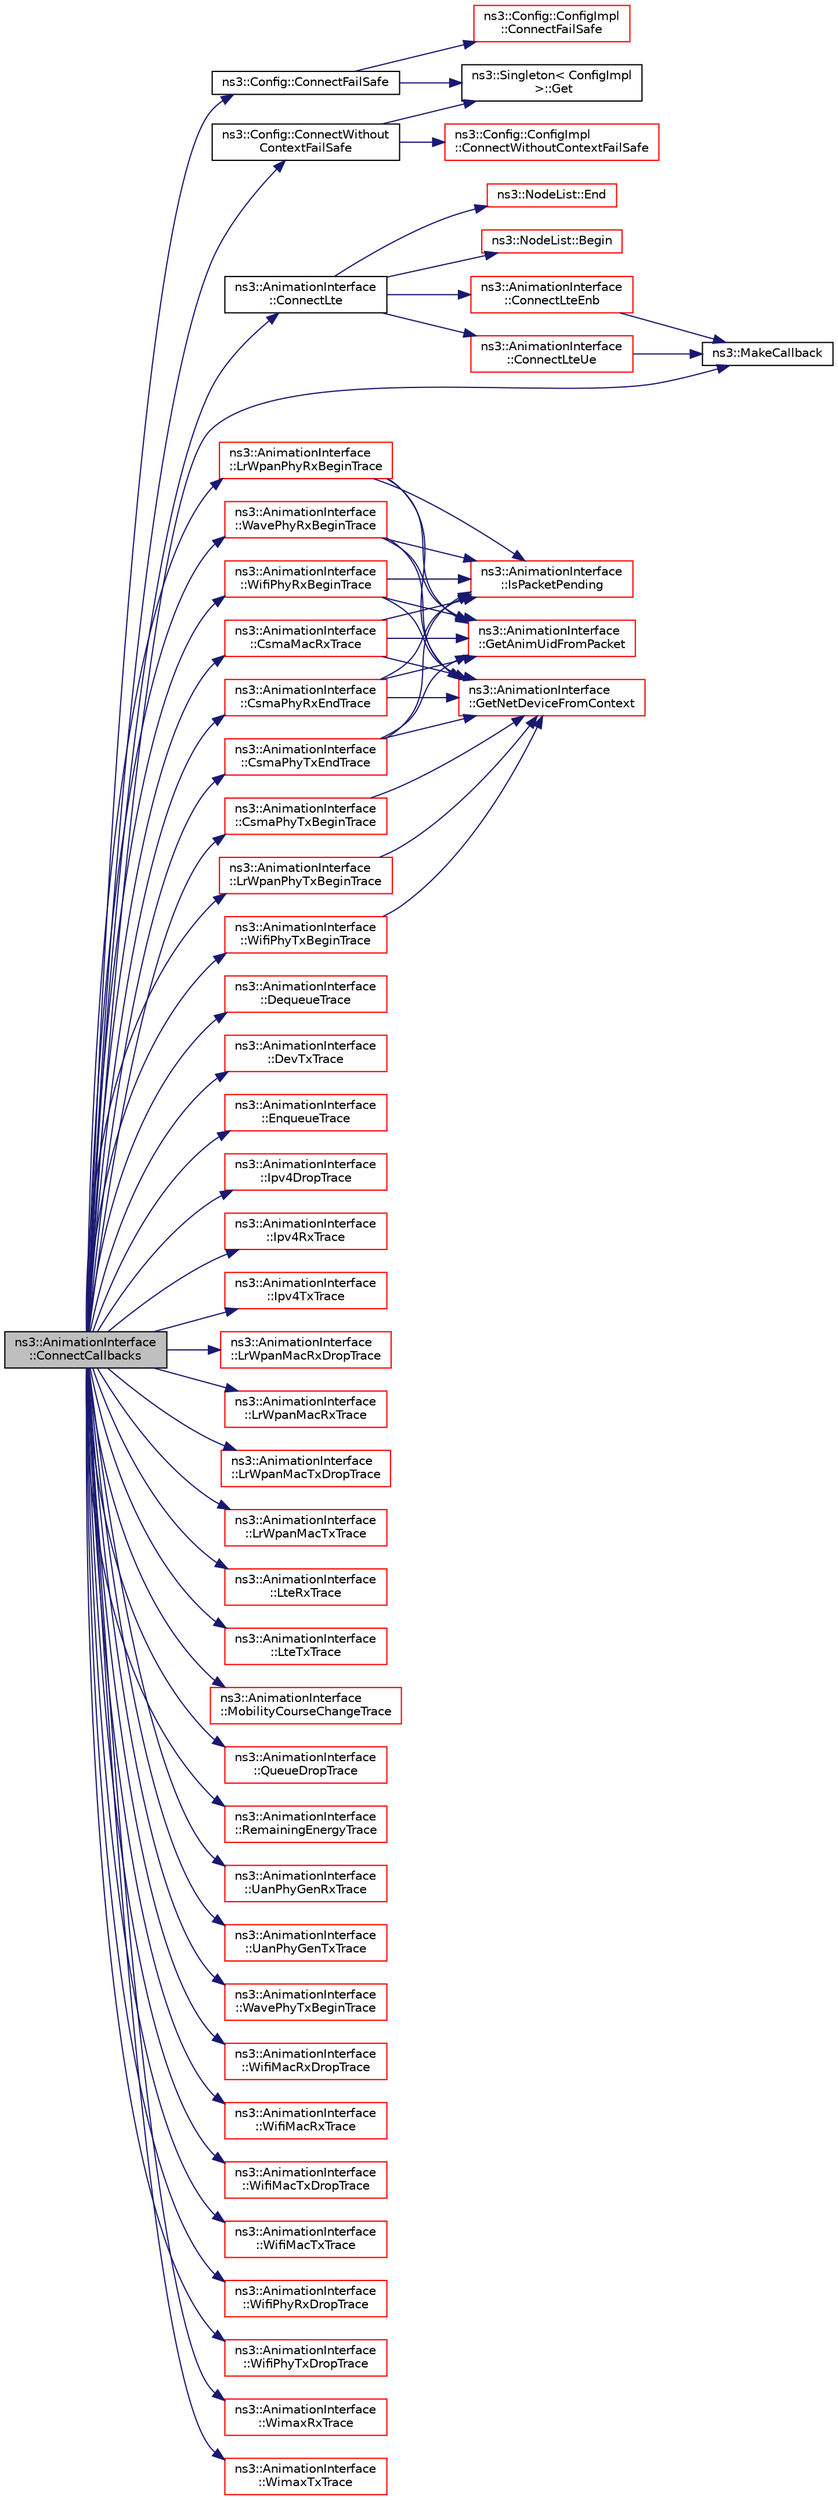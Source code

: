 digraph "ns3::AnimationInterface::ConnectCallbacks"
{
 // LATEX_PDF_SIZE
  edge [fontname="Helvetica",fontsize="10",labelfontname="Helvetica",labelfontsize="10"];
  node [fontname="Helvetica",fontsize="10",shape=record];
  rankdir="LR";
  Node1 [label="ns3::AnimationInterface\l::ConnectCallbacks",height=0.2,width=0.4,color="black", fillcolor="grey75", style="filled", fontcolor="black",tooltip="Connect callbacks function."];
  Node1 -> Node2 [color="midnightblue",fontsize="10",style="solid",fontname="Helvetica"];
  Node2 [label="ns3::Config::ConnectFailSafe",height=0.2,width=0.4,color="black", fillcolor="white", style="filled",URL="$namespacens3_1_1_config.html#aad60d6903a15881b81e982ad5312114a",tooltip="This function will attempt to find all trace sources which match the input path and will then connect..."];
  Node2 -> Node3 [color="midnightblue",fontsize="10",style="solid",fontname="Helvetica"];
  Node3 [label="ns3::Config::ConfigImpl\l::ConnectFailSafe",height=0.2,width=0.4,color="red", fillcolor="white", style="filled",URL="$classns3_1_1_config_1_1_config_impl.html#a5761c70117341e4ea296917bc095e6c0",tooltip="This function will attempt to find all trace sources which match the input path and will then connect..."];
  Node2 -> Node7 [color="midnightblue",fontsize="10",style="solid",fontname="Helvetica"];
  Node7 [label="ns3::Singleton\< ConfigImpl\l \>::Get",height=0.2,width=0.4,color="black", fillcolor="white", style="filled",URL="$classns3_1_1_singleton.html#a80a2cd3c25a27ea72add7a9f7a141ffa",tooltip="Get a pointer to the singleton instance."];
  Node1 -> Node8 [color="midnightblue",fontsize="10",style="solid",fontname="Helvetica"];
  Node8 [label="ns3::AnimationInterface\l::ConnectLte",height=0.2,width=0.4,color="black", fillcolor="white", style="filled",URL="$classns3_1_1_animation_interface.html#a921e35bb00b2d0032dde4147bd2a200e",tooltip="Connect LTE function."];
  Node8 -> Node9 [color="midnightblue",fontsize="10",style="solid",fontname="Helvetica"];
  Node9 [label="ns3::NodeList::Begin",height=0.2,width=0.4,color="red", fillcolor="white", style="filled",URL="$classns3_1_1_node_list.html#a93d2211831f5cb71d1dbb721e2721d7f",tooltip=" "];
  Node8 -> Node72 [color="midnightblue",fontsize="10",style="solid",fontname="Helvetica"];
  Node72 [label="ns3::AnimationInterface\l::ConnectLteEnb",height=0.2,width=0.4,color="red", fillcolor="white", style="filled",URL="$classns3_1_1_animation_interface.html#adf464333f57bcf13efca2af8b47f0ac7",tooltip="Connect LTE ENB function."];
  Node72 -> Node121 [color="midnightblue",fontsize="10",style="solid",fontname="Helvetica"];
  Node121 [label="ns3::MakeCallback",height=0.2,width=0.4,color="black", fillcolor="white", style="filled",URL="$namespacens3.html#af1dde3c04374147fca0cfe3b0766d664",tooltip="Build Callbacks for class method members which take varying numbers of arguments and potentially retu..."];
  Node8 -> Node122 [color="midnightblue",fontsize="10",style="solid",fontname="Helvetica"];
  Node122 [label="ns3::AnimationInterface\l::ConnectLteUe",height=0.2,width=0.4,color="red", fillcolor="white", style="filled",URL="$classns3_1_1_animation_interface.html#a30a06abf385e5a74951ee74147e897dc",tooltip="Connect LTE ue function."];
  Node122 -> Node121 [color="midnightblue",fontsize="10",style="solid",fontname="Helvetica"];
  Node8 -> Node123 [color="midnightblue",fontsize="10",style="solid",fontname="Helvetica"];
  Node123 [label="ns3::NodeList::End",height=0.2,width=0.4,color="red", fillcolor="white", style="filled",URL="$classns3_1_1_node_list.html#a027a558c16e6078e25c7ffc67becb559",tooltip=" "];
  Node1 -> Node124 [color="midnightblue",fontsize="10",style="solid",fontname="Helvetica"];
  Node124 [label="ns3::Config::ConnectWithout\lContextFailSafe",height=0.2,width=0.4,color="black", fillcolor="white", style="filled",URL="$namespacens3_1_1_config.html#afe7da9182a8f57ffe79c2bd0e434af50",tooltip="This function will attempt to find all trace sources which match the input path and will then connect..."];
  Node124 -> Node125 [color="midnightblue",fontsize="10",style="solid",fontname="Helvetica"];
  Node125 [label="ns3::Config::ConfigImpl\l::ConnectWithoutContextFailSafe",height=0.2,width=0.4,color="red", fillcolor="white", style="filled",URL="$classns3_1_1_config_1_1_config_impl.html#ad1c0e6cee4c741cec307733401016046",tooltip="This function will attempt to find all trace sources which match the input path and will then connect..."];
  Node124 -> Node7 [color="midnightblue",fontsize="10",style="solid",fontname="Helvetica"];
  Node1 -> Node131 [color="midnightblue",fontsize="10",style="solid",fontname="Helvetica"];
  Node131 [label="ns3::AnimationInterface\l::CsmaMacRxTrace",height=0.2,width=0.4,color="red", fillcolor="white", style="filled",URL="$classns3_1_1_animation_interface.html#a8ca49462ea639259c8b967d8a020d93f",tooltip="CSMA MAC receive trace function."];
  Node131 -> Node75 [color="midnightblue",fontsize="10",style="solid",fontname="Helvetica"];
  Node75 [label="ns3::AnimationInterface\l::GetAnimUidFromPacket",height=0.2,width=0.4,color="red", fillcolor="white", style="filled",URL="$classns3_1_1_animation_interface.html#a18e6a184ccd7dee800bf734f8adc818c",tooltip="Get anim UID from packet function."];
  Node131 -> Node86 [color="midnightblue",fontsize="10",style="solid",fontname="Helvetica"];
  Node86 [label="ns3::AnimationInterface\l::GetNetDeviceFromContext",height=0.2,width=0.4,color="red", fillcolor="white", style="filled",URL="$classns3_1_1_animation_interface.html#a5054e94f0c5e3d0a4443cfbe52e2ea30",tooltip="Get net device from context."];
  Node131 -> Node90 [color="midnightblue",fontsize="10",style="solid",fontname="Helvetica"];
  Node90 [label="ns3::AnimationInterface\l::IsPacketPending",height=0.2,width=0.4,color="red", fillcolor="white", style="filled",URL="$classns3_1_1_animation_interface.html#a0bee27aa30e136d5035050ec2ef0012d",tooltip="Is packet pending function."];
  Node1 -> Node133 [color="midnightblue",fontsize="10",style="solid",fontname="Helvetica"];
  Node133 [label="ns3::AnimationInterface\l::CsmaPhyRxEndTrace",height=0.2,width=0.4,color="red", fillcolor="white", style="filled",URL="$classns3_1_1_animation_interface.html#a031728e043bab0338deb86aa5f0a1c26",tooltip="CSMA Phy receive end trace function."];
  Node133 -> Node75 [color="midnightblue",fontsize="10",style="solid",fontname="Helvetica"];
  Node133 -> Node86 [color="midnightblue",fontsize="10",style="solid",fontname="Helvetica"];
  Node133 -> Node90 [color="midnightblue",fontsize="10",style="solid",fontname="Helvetica"];
  Node1 -> Node134 [color="midnightblue",fontsize="10",style="solid",fontname="Helvetica"];
  Node134 [label="ns3::AnimationInterface\l::CsmaPhyTxBeginTrace",height=0.2,width=0.4,color="red", fillcolor="white", style="filled",URL="$classns3_1_1_animation_interface.html#a5a5e67141fc717272c0c44a5afbae89a",tooltip="CSMA Phy transmit begin trace function."];
  Node134 -> Node86 [color="midnightblue",fontsize="10",style="solid",fontname="Helvetica"];
  Node1 -> Node135 [color="midnightblue",fontsize="10",style="solid",fontname="Helvetica"];
  Node135 [label="ns3::AnimationInterface\l::CsmaPhyTxEndTrace",height=0.2,width=0.4,color="red", fillcolor="white", style="filled",URL="$classns3_1_1_animation_interface.html#ad3d82da5ad705ec6c7be332fd1fcc911",tooltip="CSMA Phy transmit end trace function."];
  Node135 -> Node75 [color="midnightblue",fontsize="10",style="solid",fontname="Helvetica"];
  Node135 -> Node86 [color="midnightblue",fontsize="10",style="solid",fontname="Helvetica"];
  Node135 -> Node90 [color="midnightblue",fontsize="10",style="solid",fontname="Helvetica"];
  Node1 -> Node150 [color="midnightblue",fontsize="10",style="solid",fontname="Helvetica"];
  Node150 [label="ns3::AnimationInterface\l::DequeueTrace",height=0.2,width=0.4,color="red", fillcolor="white", style="filled",URL="$classns3_1_1_animation_interface.html#a3338ee557373400f3ca037da281b13d5",tooltip="Dequeue trace function."];
  Node1 -> Node151 [color="midnightblue",fontsize="10",style="solid",fontname="Helvetica"];
  Node151 [label="ns3::AnimationInterface\l::DevTxTrace",height=0.2,width=0.4,color="red", fillcolor="white", style="filled",URL="$classns3_1_1_animation_interface.html#aefbe6c9288eaf784e7ba0cc875b5c319",tooltip="Device transmit trace function."];
  Node1 -> Node152 [color="midnightblue",fontsize="10",style="solid",fontname="Helvetica"];
  Node152 [label="ns3::AnimationInterface\l::EnqueueTrace",height=0.2,width=0.4,color="red", fillcolor="white", style="filled",URL="$classns3_1_1_animation_interface.html#ab44b5fe960865d3da6fec1fabb2a6416",tooltip="Enqueue trace function."];
  Node1 -> Node153 [color="midnightblue",fontsize="10",style="solid",fontname="Helvetica"];
  Node153 [label="ns3::AnimationInterface\l::Ipv4DropTrace",height=0.2,width=0.4,color="red", fillcolor="white", style="filled",URL="$classns3_1_1_animation_interface.html#a3942d87e39b866782a27ecbd3df53027",tooltip="IPv4 drop trace function."];
  Node1 -> Node154 [color="midnightblue",fontsize="10",style="solid",fontname="Helvetica"];
  Node154 [label="ns3::AnimationInterface\l::Ipv4RxTrace",height=0.2,width=0.4,color="red", fillcolor="white", style="filled",URL="$classns3_1_1_animation_interface.html#a6fcd3f147e2c1a6216c1644e36c4ca7e",tooltip="IPv4 receive trace function."];
  Node1 -> Node155 [color="midnightblue",fontsize="10",style="solid",fontname="Helvetica"];
  Node155 [label="ns3::AnimationInterface\l::Ipv4TxTrace",height=0.2,width=0.4,color="red", fillcolor="white", style="filled",URL="$classns3_1_1_animation_interface.html#ab1fb263492489097f6bdbf1f1f1e1342",tooltip="IPv4 transmit trace function."];
  Node1 -> Node156 [color="midnightblue",fontsize="10",style="solid",fontname="Helvetica"];
  Node156 [label="ns3::AnimationInterface\l::LrWpanMacRxDropTrace",height=0.2,width=0.4,color="red", fillcolor="white", style="filled",URL="$classns3_1_1_animation_interface.html#a3dff4234758156eb305dec93b3f22a23",tooltip="LR-WPAN MAC receive drop trace function."];
  Node1 -> Node157 [color="midnightblue",fontsize="10",style="solid",fontname="Helvetica"];
  Node157 [label="ns3::AnimationInterface\l::LrWpanMacRxTrace",height=0.2,width=0.4,color="red", fillcolor="white", style="filled",URL="$classns3_1_1_animation_interface.html#aaaa9c30fd38ae0b27ffcf06139e3cdb9",tooltip="LR-WPAN MAC receive trace function."];
  Node1 -> Node158 [color="midnightblue",fontsize="10",style="solid",fontname="Helvetica"];
  Node158 [label="ns3::AnimationInterface\l::LrWpanMacTxDropTrace",height=0.2,width=0.4,color="red", fillcolor="white", style="filled",URL="$classns3_1_1_animation_interface.html#aaa51a08fdee148432a47a96ea72985ca",tooltip="LR-WPAN MAC transmit drop trace function."];
  Node1 -> Node159 [color="midnightblue",fontsize="10",style="solid",fontname="Helvetica"];
  Node159 [label="ns3::AnimationInterface\l::LrWpanMacTxTrace",height=0.2,width=0.4,color="red", fillcolor="white", style="filled",URL="$classns3_1_1_animation_interface.html#ad112dcaed89e607fae9a3ac83cf99f7c",tooltip="LR-WPAN MAC transmit trace function."];
  Node1 -> Node160 [color="midnightblue",fontsize="10",style="solid",fontname="Helvetica"];
  Node160 [label="ns3::AnimationInterface\l::LrWpanPhyRxBeginTrace",height=0.2,width=0.4,color="red", fillcolor="white", style="filled",URL="$classns3_1_1_animation_interface.html#a1457c08242d10ec3506242cc9699c836",tooltip="LR-WPAN Phy receive begin trace function."];
  Node160 -> Node75 [color="midnightblue",fontsize="10",style="solid",fontname="Helvetica"];
  Node160 -> Node86 [color="midnightblue",fontsize="10",style="solid",fontname="Helvetica"];
  Node160 -> Node90 [color="midnightblue",fontsize="10",style="solid",fontname="Helvetica"];
  Node1 -> Node161 [color="midnightblue",fontsize="10",style="solid",fontname="Helvetica"];
  Node161 [label="ns3::AnimationInterface\l::LrWpanPhyTxBeginTrace",height=0.2,width=0.4,color="red", fillcolor="white", style="filled",URL="$classns3_1_1_animation_interface.html#a0e7f7deb7c291468723657f263317ee9",tooltip="LR-WPAN Phy receive begin trace function."];
  Node161 -> Node86 [color="midnightblue",fontsize="10",style="solid",fontname="Helvetica"];
  Node1 -> Node164 [color="midnightblue",fontsize="10",style="solid",fontname="Helvetica"];
  Node164 [label="ns3::AnimationInterface\l::LteRxTrace",height=0.2,width=0.4,color="red", fillcolor="white", style="filled",URL="$classns3_1_1_animation_interface.html#a1b44e17f04eb8cdb33de77c7ec544cd6",tooltip="LTE receive trace function."];
  Node1 -> Node167 [color="midnightblue",fontsize="10",style="solid",fontname="Helvetica"];
  Node167 [label="ns3::AnimationInterface\l::LteTxTrace",height=0.2,width=0.4,color="red", fillcolor="white", style="filled",URL="$classns3_1_1_animation_interface.html#a4bcc6c6e4eaa0243190e94c74cd4d59e",tooltip="LTE transmit trace function."];
  Node1 -> Node121 [color="midnightblue",fontsize="10",style="solid",fontname="Helvetica"];
  Node1 -> Node171 [color="midnightblue",fontsize="10",style="solid",fontname="Helvetica"];
  Node171 [label="ns3::AnimationInterface\l::MobilityCourseChangeTrace",height=0.2,width=0.4,color="red", fillcolor="white", style="filled",URL="$classns3_1_1_animation_interface.html#aa1b50061a3743f10ef7c2c59040022e4",tooltip="Mobility course change trace function."];
  Node1 -> Node174 [color="midnightblue",fontsize="10",style="solid",fontname="Helvetica"];
  Node174 [label="ns3::AnimationInterface\l::QueueDropTrace",height=0.2,width=0.4,color="red", fillcolor="white", style="filled",URL="$classns3_1_1_animation_interface.html#afa6b75f93825dec85b110cc9461815c0",tooltip="Queue trace function."];
  Node1 -> Node175 [color="midnightblue",fontsize="10",style="solid",fontname="Helvetica"];
  Node175 [label="ns3::AnimationInterface\l::RemainingEnergyTrace",height=0.2,width=0.4,color="red", fillcolor="white", style="filled",URL="$classns3_1_1_animation_interface.html#a37b79091bdb14b5fe94e1b3f7a90d58a",tooltip="Remaining energy trace function."];
  Node1 -> Node178 [color="midnightblue",fontsize="10",style="solid",fontname="Helvetica"];
  Node178 [label="ns3::AnimationInterface\l::UanPhyGenRxTrace",height=0.2,width=0.4,color="red", fillcolor="white", style="filled",URL="$classns3_1_1_animation_interface.html#a8ced521c1d66785fd2920ec0fe52fee4",tooltip="UAN Phy gen receive trace function."];
  Node1 -> Node179 [color="midnightblue",fontsize="10",style="solid",fontname="Helvetica"];
  Node179 [label="ns3::AnimationInterface\l::UanPhyGenTxTrace",height=0.2,width=0.4,color="red", fillcolor="white", style="filled",URL="$classns3_1_1_animation_interface.html#a7cf0290a1181de6f4614696e5f3ea906",tooltip="UAN Phy gen transmit trace function."];
  Node1 -> Node180 [color="midnightblue",fontsize="10",style="solid",fontname="Helvetica"];
  Node180 [label="ns3::AnimationInterface\l::WavePhyRxBeginTrace",height=0.2,width=0.4,color="red", fillcolor="white", style="filled",URL="$classns3_1_1_animation_interface.html#af08889e9f06ddd922b5a179c374d0f21",tooltip="WAVE Phy receive begin trace function."];
  Node180 -> Node75 [color="midnightblue",fontsize="10",style="solid",fontname="Helvetica"];
  Node180 -> Node86 [color="midnightblue",fontsize="10",style="solid",fontname="Helvetica"];
  Node180 -> Node90 [color="midnightblue",fontsize="10",style="solid",fontname="Helvetica"];
  Node1 -> Node182 [color="midnightblue",fontsize="10",style="solid",fontname="Helvetica"];
  Node182 [label="ns3::AnimationInterface\l::WavePhyTxBeginTrace",height=0.2,width=0.4,color="red", fillcolor="white", style="filled",URL="$classns3_1_1_animation_interface.html#a55d12ba95e0e93941d5912a50ef5c1e4",tooltip="WAVE Phy transmit begin trace function."];
  Node1 -> Node183 [color="midnightblue",fontsize="10",style="solid",fontname="Helvetica"];
  Node183 [label="ns3::AnimationInterface\l::WifiMacRxDropTrace",height=0.2,width=0.4,color="red", fillcolor="white", style="filled",URL="$classns3_1_1_animation_interface.html#a2b6a14ca45b40c59a1db04a71d67f913",tooltip="wifi MAC receive drop trace function"];
  Node1 -> Node184 [color="midnightblue",fontsize="10",style="solid",fontname="Helvetica"];
  Node184 [label="ns3::AnimationInterface\l::WifiMacRxTrace",height=0.2,width=0.4,color="red", fillcolor="white", style="filled",URL="$classns3_1_1_animation_interface.html#af0f567a79961b657036e8064d01da44a",tooltip="wifi MAC receive trace function"];
  Node1 -> Node185 [color="midnightblue",fontsize="10",style="solid",fontname="Helvetica"];
  Node185 [label="ns3::AnimationInterface\l::WifiMacTxDropTrace",height=0.2,width=0.4,color="red", fillcolor="white", style="filled",URL="$classns3_1_1_animation_interface.html#a7d0270326bf5c725d2e4b704ce6753fa",tooltip="wifi MAC transmit drop trace function"];
  Node1 -> Node186 [color="midnightblue",fontsize="10",style="solid",fontname="Helvetica"];
  Node186 [label="ns3::AnimationInterface\l::WifiMacTxTrace",height=0.2,width=0.4,color="red", fillcolor="white", style="filled",URL="$classns3_1_1_animation_interface.html#aa89ac73654e71439723b97fd2abd7165",tooltip="wifi MAC transmit trace function"];
  Node1 -> Node187 [color="midnightblue",fontsize="10",style="solid",fontname="Helvetica"];
  Node187 [label="ns3::AnimationInterface\l::WifiPhyRxBeginTrace",height=0.2,width=0.4,color="red", fillcolor="white", style="filled",URL="$classns3_1_1_animation_interface.html#a3bc0fb2ec726516b1a2b8d1da00f0b1f",tooltip="wifi Phy receive begin trace function"];
  Node187 -> Node75 [color="midnightblue",fontsize="10",style="solid",fontname="Helvetica"];
  Node187 -> Node86 [color="midnightblue",fontsize="10",style="solid",fontname="Helvetica"];
  Node187 -> Node90 [color="midnightblue",fontsize="10",style="solid",fontname="Helvetica"];
  Node1 -> Node188 [color="midnightblue",fontsize="10",style="solid",fontname="Helvetica"];
  Node188 [label="ns3::AnimationInterface\l::WifiPhyRxDropTrace",height=0.2,width=0.4,color="red", fillcolor="white", style="filled",URL="$classns3_1_1_animation_interface.html#a29c5a36701ccccd00a933b946744b5ef",tooltip="wifi Phy receive drop trace function"];
  Node1 -> Node189 [color="midnightblue",fontsize="10",style="solid",fontname="Helvetica"];
  Node189 [label="ns3::AnimationInterface\l::WifiPhyTxBeginTrace",height=0.2,width=0.4,color="red", fillcolor="white", style="filled",URL="$classns3_1_1_animation_interface.html#a8cb7e4e664b6d5456c5d23f45b7111a9",tooltip="wifi Phy transmit PSDU begin trace function"];
  Node189 -> Node86 [color="midnightblue",fontsize="10",style="solid",fontname="Helvetica"];
  Node1 -> Node191 [color="midnightblue",fontsize="10",style="solid",fontname="Helvetica"];
  Node191 [label="ns3::AnimationInterface\l::WifiPhyTxDropTrace",height=0.2,width=0.4,color="red", fillcolor="white", style="filled",URL="$classns3_1_1_animation_interface.html#add1a11f8ca980b4f4b9026b819603c45",tooltip="wifi Phy transmit drop trace function"];
  Node1 -> Node192 [color="midnightblue",fontsize="10",style="solid",fontname="Helvetica"];
  Node192 [label="ns3::AnimationInterface\l::WimaxRxTrace",height=0.2,width=0.4,color="red", fillcolor="white", style="filled",URL="$classns3_1_1_animation_interface.html#aa8d5fb8e55267b669a99599e0a27afe9",tooltip="WIMax receive trace function."];
  Node1 -> Node193 [color="midnightblue",fontsize="10",style="solid",fontname="Helvetica"];
  Node193 [label="ns3::AnimationInterface\l::WimaxTxTrace",height=0.2,width=0.4,color="red", fillcolor="white", style="filled",URL="$classns3_1_1_animation_interface.html#a11b4be6f8814a0bbeade46fb459c1cb9",tooltip="WIMax transmit trace function."];
}
